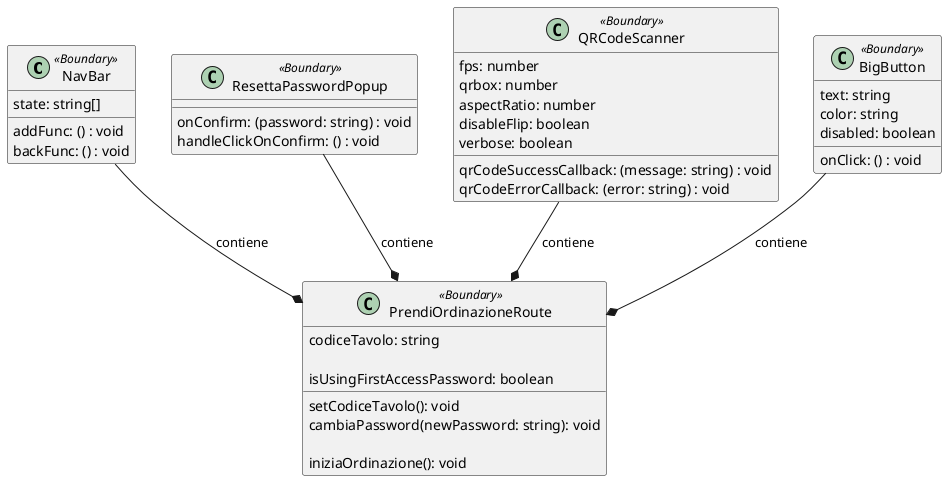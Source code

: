 @startuml prendi_ordinazione

class NavBar <<Boundary>> {

	addFunc: () : void
	backFunc: () : void
	state: string[]
}

class ResettaPasswordPopup <<Boundary>> {

    onConfirm: (password: string) : void
    handleClickOnConfirm: () : void

}

class QRCodeScanner <<Boundary>> {
	
  fps: number
	qrbox: number
	aspectRatio: number
	disableFlip: boolean
	verbose: boolean
	qrCodeSuccessCallback: (message: string) : void
	qrCodeErrorCallback: (error: string) : void

}

class PrendiOrdinazioneRoute <<Boundary>> {
  codiceTavolo: string
  setCodiceTavolo(): void

  isUsingFirstAccessPassword: boolean
  cambiaPassword(newPassword: string): void

  iniziaOrdinazione(): void

}

class BigButton <<Boundary>> {

    onClick: () : void
    text: string
    color: string
    disabled: boolean

}
BigButton--* PrendiOrdinazioneRoute : contiene
NavBar--* PrendiOrdinazioneRoute : contiene
ResettaPasswordPopup--* PrendiOrdinazioneRoute : contiene

QRCodeScanner--* PrendiOrdinazioneRoute : contiene
@enduml
